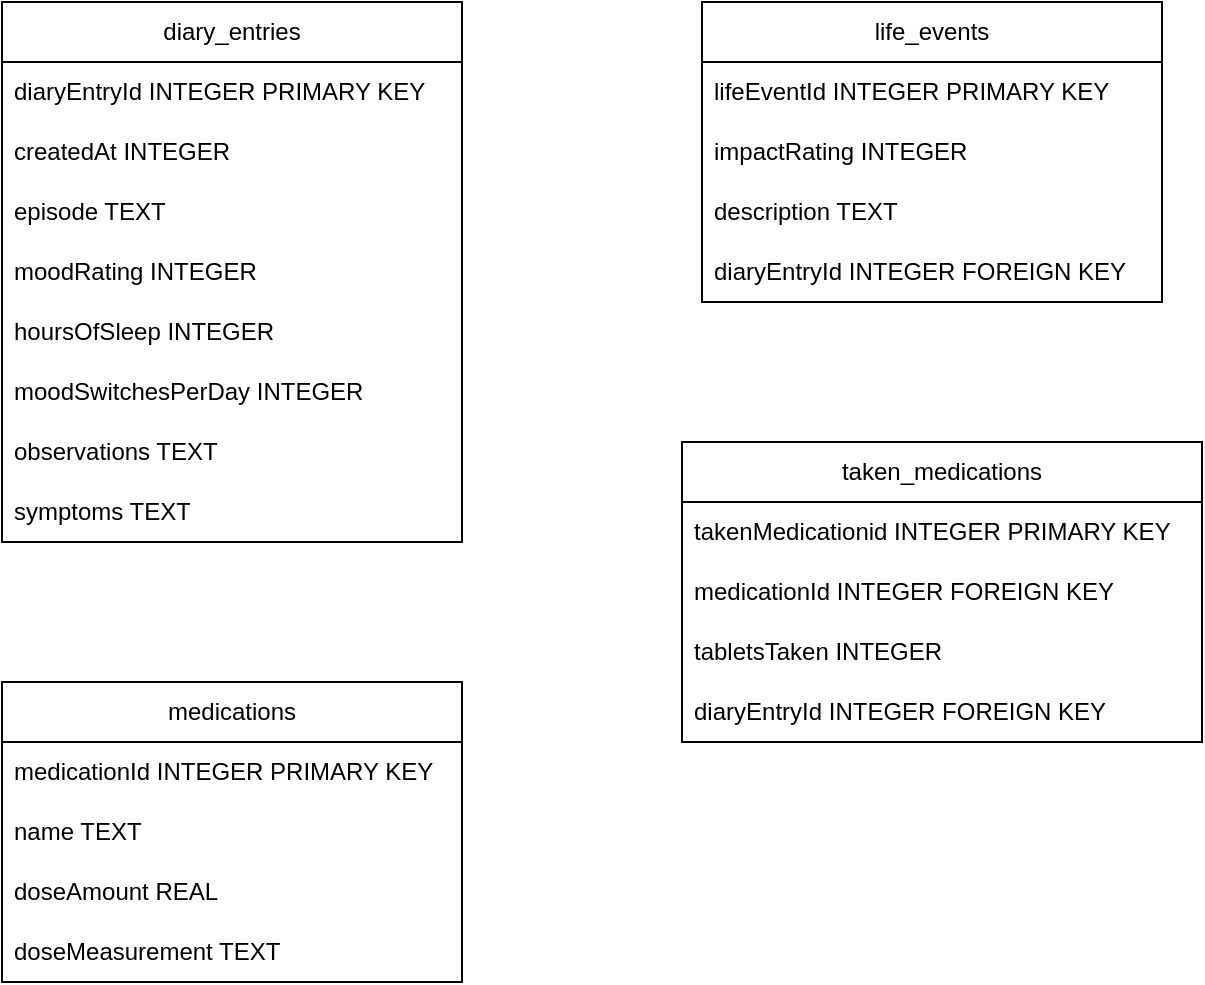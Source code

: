 <mxfile>
    <diagram id="QgU72ibHxw_liCXodgzw" name="Page-1">
        <mxGraphModel dx="719" dy="414" grid="1" gridSize="10" guides="1" tooltips="1" connect="1" arrows="1" fold="1" page="1" pageScale="1" pageWidth="827" pageHeight="1169" math="0" shadow="0">
            <root>
                <mxCell id="0"/>
                <mxCell id="1" parent="0"/>
                <mxCell id="3" value="diary_entries" style="swimlane;fontStyle=0;childLayout=stackLayout;horizontal=1;startSize=30;horizontalStack=0;resizeParent=1;resizeParentMax=0;resizeLast=0;collapsible=1;marginBottom=0;whiteSpace=wrap;html=1;" parent="1" vertex="1">
                    <mxGeometry x="140" y="140" width="230" height="270" as="geometry">
                        <mxRectangle x="500" y="300" width="110" height="30" as="alternateBounds"/>
                    </mxGeometry>
                </mxCell>
                <mxCell id="4" value="diaryEntryId INTEGER PRIMARY KEY" style="text;strokeColor=none;fillColor=none;align=left;verticalAlign=middle;spacingLeft=4;spacingRight=4;overflow=hidden;points=[[0,0.5],[1,0.5]];portConstraint=eastwest;rotatable=0;whiteSpace=wrap;html=1;" parent="3" vertex="1">
                    <mxGeometry y="30" width="230" height="30" as="geometry"/>
                </mxCell>
                <mxCell id="5" value="createdAt INTEGER" style="text;strokeColor=none;fillColor=none;align=left;verticalAlign=middle;spacingLeft=4;spacingRight=4;overflow=hidden;points=[[0,0.5],[1,0.5]];portConstraint=eastwest;rotatable=0;whiteSpace=wrap;html=1;" parent="3" vertex="1">
                    <mxGeometry y="60" width="230" height="30" as="geometry"/>
                </mxCell>
                <mxCell id="6" value="episode TEXT" style="text;strokeColor=none;fillColor=none;align=left;verticalAlign=middle;spacingLeft=4;spacingRight=4;overflow=hidden;points=[[0,0.5],[1,0.5]];portConstraint=eastwest;rotatable=0;whiteSpace=wrap;html=1;" parent="3" vertex="1">
                    <mxGeometry y="90" width="230" height="30" as="geometry"/>
                </mxCell>
                <mxCell id="QEpzZmNJyi1vbJN-kijd-8" value="moodRating INTEGER" style="text;strokeColor=none;fillColor=none;align=left;verticalAlign=middle;spacingLeft=4;spacingRight=4;overflow=hidden;points=[[0,0.5],[1,0.5]];portConstraint=eastwest;rotatable=0;whiteSpace=wrap;html=1;" parent="3" vertex="1">
                    <mxGeometry y="120" width="230" height="30" as="geometry"/>
                </mxCell>
                <mxCell id="QEpzZmNJyi1vbJN-kijd-10" value="hoursOfSleep INTEGER" style="text;strokeColor=none;fillColor=none;align=left;verticalAlign=middle;spacingLeft=4;spacingRight=4;overflow=hidden;points=[[0,0.5],[1,0.5]];portConstraint=eastwest;rotatable=0;whiteSpace=wrap;html=1;" parent="3" vertex="1">
                    <mxGeometry y="150" width="230" height="30" as="geometry"/>
                </mxCell>
                <mxCell id="QEpzZmNJyi1vbJN-kijd-11" value="moodSwitchesPerDay INTEGER" style="text;strokeColor=none;fillColor=none;align=left;verticalAlign=middle;spacingLeft=4;spacingRight=4;overflow=hidden;points=[[0,0.5],[1,0.5]];portConstraint=eastwest;rotatable=0;whiteSpace=wrap;html=1;" parent="3" vertex="1">
                    <mxGeometry y="180" width="230" height="30" as="geometry"/>
                </mxCell>
                <mxCell id="QEpzZmNJyi1vbJN-kijd-13" value="observations TEXT" style="text;strokeColor=none;fillColor=none;align=left;verticalAlign=middle;spacingLeft=4;spacingRight=4;overflow=hidden;points=[[0,0.5],[1,0.5]];portConstraint=eastwest;rotatable=0;whiteSpace=wrap;html=1;" parent="3" vertex="1">
                    <mxGeometry y="210" width="230" height="30" as="geometry"/>
                </mxCell>
                <mxCell id="7" value="symptoms TEXT" style="text;strokeColor=none;fillColor=none;align=left;verticalAlign=middle;spacingLeft=4;spacingRight=4;overflow=hidden;points=[[0,0.5],[1,0.5]];portConstraint=eastwest;rotatable=0;whiteSpace=wrap;html=1;" parent="3" vertex="1">
                    <mxGeometry y="240" width="230" height="30" as="geometry"/>
                </mxCell>
                <mxCell id="QEpzZmNJyi1vbJN-kijd-14" value="life_events" style="swimlane;fontStyle=0;childLayout=stackLayout;horizontal=1;startSize=30;horizontalStack=0;resizeParent=1;resizeParentMax=0;resizeLast=0;collapsible=1;marginBottom=0;whiteSpace=wrap;html=1;" parent="1" vertex="1">
                    <mxGeometry x="490" y="140" width="230" height="150" as="geometry">
                        <mxRectangle x="500" y="300" width="110" height="30" as="alternateBounds"/>
                    </mxGeometry>
                </mxCell>
                <mxCell id="QEpzZmNJyi1vbJN-kijd-15" value="lifeEventId INTEGER PRIMARY KEY" style="text;strokeColor=none;fillColor=none;align=left;verticalAlign=middle;spacingLeft=4;spacingRight=4;overflow=hidden;points=[[0,0.5],[1,0.5]];portConstraint=eastwest;rotatable=0;whiteSpace=wrap;html=1;" parent="QEpzZmNJyi1vbJN-kijd-14" vertex="1">
                    <mxGeometry y="30" width="230" height="30" as="geometry"/>
                </mxCell>
                <mxCell id="QEpzZmNJyi1vbJN-kijd-16" value="impactRating INTEGER" style="text;strokeColor=none;fillColor=none;align=left;verticalAlign=middle;spacingLeft=4;spacingRight=4;overflow=hidden;points=[[0,0.5],[1,0.5]];portConstraint=eastwest;rotatable=0;whiteSpace=wrap;html=1;" parent="QEpzZmNJyi1vbJN-kijd-14" vertex="1">
                    <mxGeometry y="60" width="230" height="30" as="geometry"/>
                </mxCell>
                <mxCell id="QEpzZmNJyi1vbJN-kijd-17" value="description TEXT" style="text;strokeColor=none;fillColor=none;align=left;verticalAlign=middle;spacingLeft=4;spacingRight=4;overflow=hidden;points=[[0,0.5],[1,0.5]];portConstraint=eastwest;rotatable=0;whiteSpace=wrap;html=1;" parent="QEpzZmNJyi1vbJN-kijd-14" vertex="1">
                    <mxGeometry y="90" width="230" height="30" as="geometry"/>
                </mxCell>
                <mxCell id="QEpzZmNJyi1vbJN-kijd-29" value="diaryEntryId INTEGER FOREIGN KEY" style="text;strokeColor=none;fillColor=none;align=left;verticalAlign=middle;spacingLeft=4;spacingRight=4;overflow=hidden;points=[[0,0.5],[1,0.5]];portConstraint=eastwest;rotatable=0;whiteSpace=wrap;html=1;" parent="QEpzZmNJyi1vbJN-kijd-14" vertex="1">
                    <mxGeometry y="120" width="230" height="30" as="geometry"/>
                </mxCell>
                <mxCell id="QEpzZmNJyi1vbJN-kijd-23" value="taken_medications" style="swimlane;fontStyle=0;childLayout=stackLayout;horizontal=1;startSize=30;horizontalStack=0;resizeParent=1;resizeParentMax=0;resizeLast=0;collapsible=1;marginBottom=0;whiteSpace=wrap;html=1;" parent="1" vertex="1">
                    <mxGeometry x="480" y="360" width="260" height="150" as="geometry">
                        <mxRectangle x="500" y="300" width="110" height="30" as="alternateBounds"/>
                    </mxGeometry>
                </mxCell>
                <mxCell id="QEpzZmNJyi1vbJN-kijd-24" value="takenMedicationid INTEGER PRIMARY KEY" style="text;strokeColor=none;fillColor=none;align=left;verticalAlign=middle;spacingLeft=4;spacingRight=4;overflow=hidden;points=[[0,0.5],[1,0.5]];portConstraint=eastwest;rotatable=0;whiteSpace=wrap;html=1;" parent="QEpzZmNJyi1vbJN-kijd-23" vertex="1">
                    <mxGeometry y="30" width="260" height="30" as="geometry"/>
                </mxCell>
                <mxCell id="QEpzZmNJyi1vbJN-kijd-25" value="medicationId INTEGER FOREIGN KEY" style="text;strokeColor=none;fillColor=none;align=left;verticalAlign=middle;spacingLeft=4;spacingRight=4;overflow=hidden;points=[[0,0.5],[1,0.5]];portConstraint=eastwest;rotatable=0;whiteSpace=wrap;html=1;" parent="QEpzZmNJyi1vbJN-kijd-23" vertex="1">
                    <mxGeometry y="60" width="260" height="30" as="geometry"/>
                </mxCell>
                <mxCell id="QEpzZmNJyi1vbJN-kijd-26" value="tabletsTaken INTEGER" style="text;strokeColor=none;fillColor=none;align=left;verticalAlign=middle;spacingLeft=4;spacingRight=4;overflow=hidden;points=[[0,0.5],[1,0.5]];portConstraint=eastwest;rotatable=0;whiteSpace=wrap;html=1;" parent="QEpzZmNJyi1vbJN-kijd-23" vertex="1">
                    <mxGeometry y="90" width="260" height="30" as="geometry"/>
                </mxCell>
                <mxCell id="QEpzZmNJyi1vbJN-kijd-30" value="diaryEntryId INTEGER FOREIGN KEY" style="text;strokeColor=none;fillColor=none;align=left;verticalAlign=middle;spacingLeft=4;spacingRight=4;overflow=hidden;points=[[0,0.5],[1,0.5]];portConstraint=eastwest;rotatable=0;whiteSpace=wrap;html=1;" parent="QEpzZmNJyi1vbJN-kijd-23" vertex="1">
                    <mxGeometry y="120" width="260" height="30" as="geometry"/>
                </mxCell>
                <mxCell id="9" value="medications" style="swimlane;fontStyle=0;childLayout=stackLayout;horizontal=1;startSize=30;horizontalStack=0;resizeParent=1;resizeParentMax=0;resizeLast=0;collapsible=1;marginBottom=0;whiteSpace=wrap;html=1;" vertex="1" parent="1">
                    <mxGeometry x="140" y="480" width="230" height="150" as="geometry">
                        <mxRectangle x="500" y="300" width="110" height="30" as="alternateBounds"/>
                    </mxGeometry>
                </mxCell>
                <mxCell id="10" value="medicationId INTEGER PRIMARY KEY" style="text;strokeColor=none;fillColor=none;align=left;verticalAlign=middle;spacingLeft=4;spacingRight=4;overflow=hidden;points=[[0,0.5],[1,0.5]];portConstraint=eastwest;rotatable=0;whiteSpace=wrap;html=1;" vertex="1" parent="9">
                    <mxGeometry y="30" width="230" height="30" as="geometry"/>
                </mxCell>
                <mxCell id="11" value="name TEXT" style="text;strokeColor=none;fillColor=none;align=left;verticalAlign=middle;spacingLeft=4;spacingRight=4;overflow=hidden;points=[[0,0.5],[1,0.5]];portConstraint=eastwest;rotatable=0;whiteSpace=wrap;html=1;" vertex="1" parent="9">
                    <mxGeometry y="60" width="230" height="30" as="geometry"/>
                </mxCell>
                <mxCell id="13" value="doseAmount REAL" style="text;strokeColor=none;fillColor=none;align=left;verticalAlign=middle;spacingLeft=4;spacingRight=4;overflow=hidden;points=[[0,0.5],[1,0.5]];portConstraint=eastwest;rotatable=0;whiteSpace=wrap;html=1;" vertex="1" parent="9">
                    <mxGeometry y="90" width="230" height="30" as="geometry"/>
                </mxCell>
                <mxCell id="14" value="doseMeasurement TEXT" style="text;strokeColor=none;fillColor=none;align=left;verticalAlign=middle;spacingLeft=4;spacingRight=4;overflow=hidden;points=[[0,0.5],[1,0.5]];portConstraint=eastwest;rotatable=0;whiteSpace=wrap;html=1;" vertex="1" parent="9">
                    <mxGeometry y="120" width="230" height="30" as="geometry"/>
                </mxCell>
            </root>
        </mxGraphModel>
    </diagram>
</mxfile>